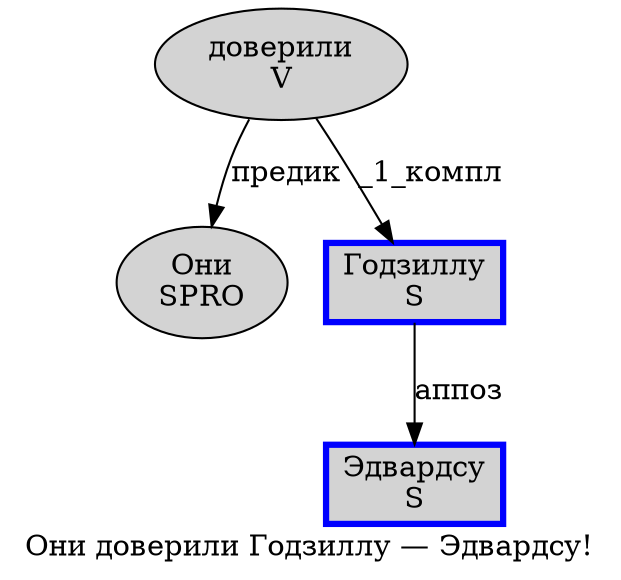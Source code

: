 digraph SENTENCE_4691 {
	graph [label="Они доверили Годзиллу — Эдвардсу!"]
	node [style=filled]
		0 [label="Они
SPRO" color="" fillcolor=lightgray penwidth=1 shape=ellipse]
		1 [label="доверили
V" color="" fillcolor=lightgray penwidth=1 shape=ellipse]
		2 [label="Годзиллу
S" color=blue fillcolor=lightgray penwidth=3 shape=box]
		4 [label="Эдвардсу
S" color=blue fillcolor=lightgray penwidth=3 shape=box]
			2 -> 4 [label="аппоз"]
			1 -> 0 [label="предик"]
			1 -> 2 [label="_1_компл"]
}